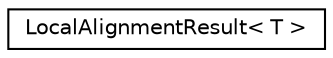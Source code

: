 digraph "Graphical Class Hierarchy"
{
  edge [fontname="Helvetica",fontsize="10",labelfontname="Helvetica",labelfontsize="10"];
  node [fontname="Helvetica",fontsize="10",shape=record];
  rankdir="LR";
  Node0 [label="LocalAlignmentResult\< T \>",height=0.2,width=0.4,color="black", fillcolor="white", style="filled",URL="$structLocalAlignmentResult.html"];
}
